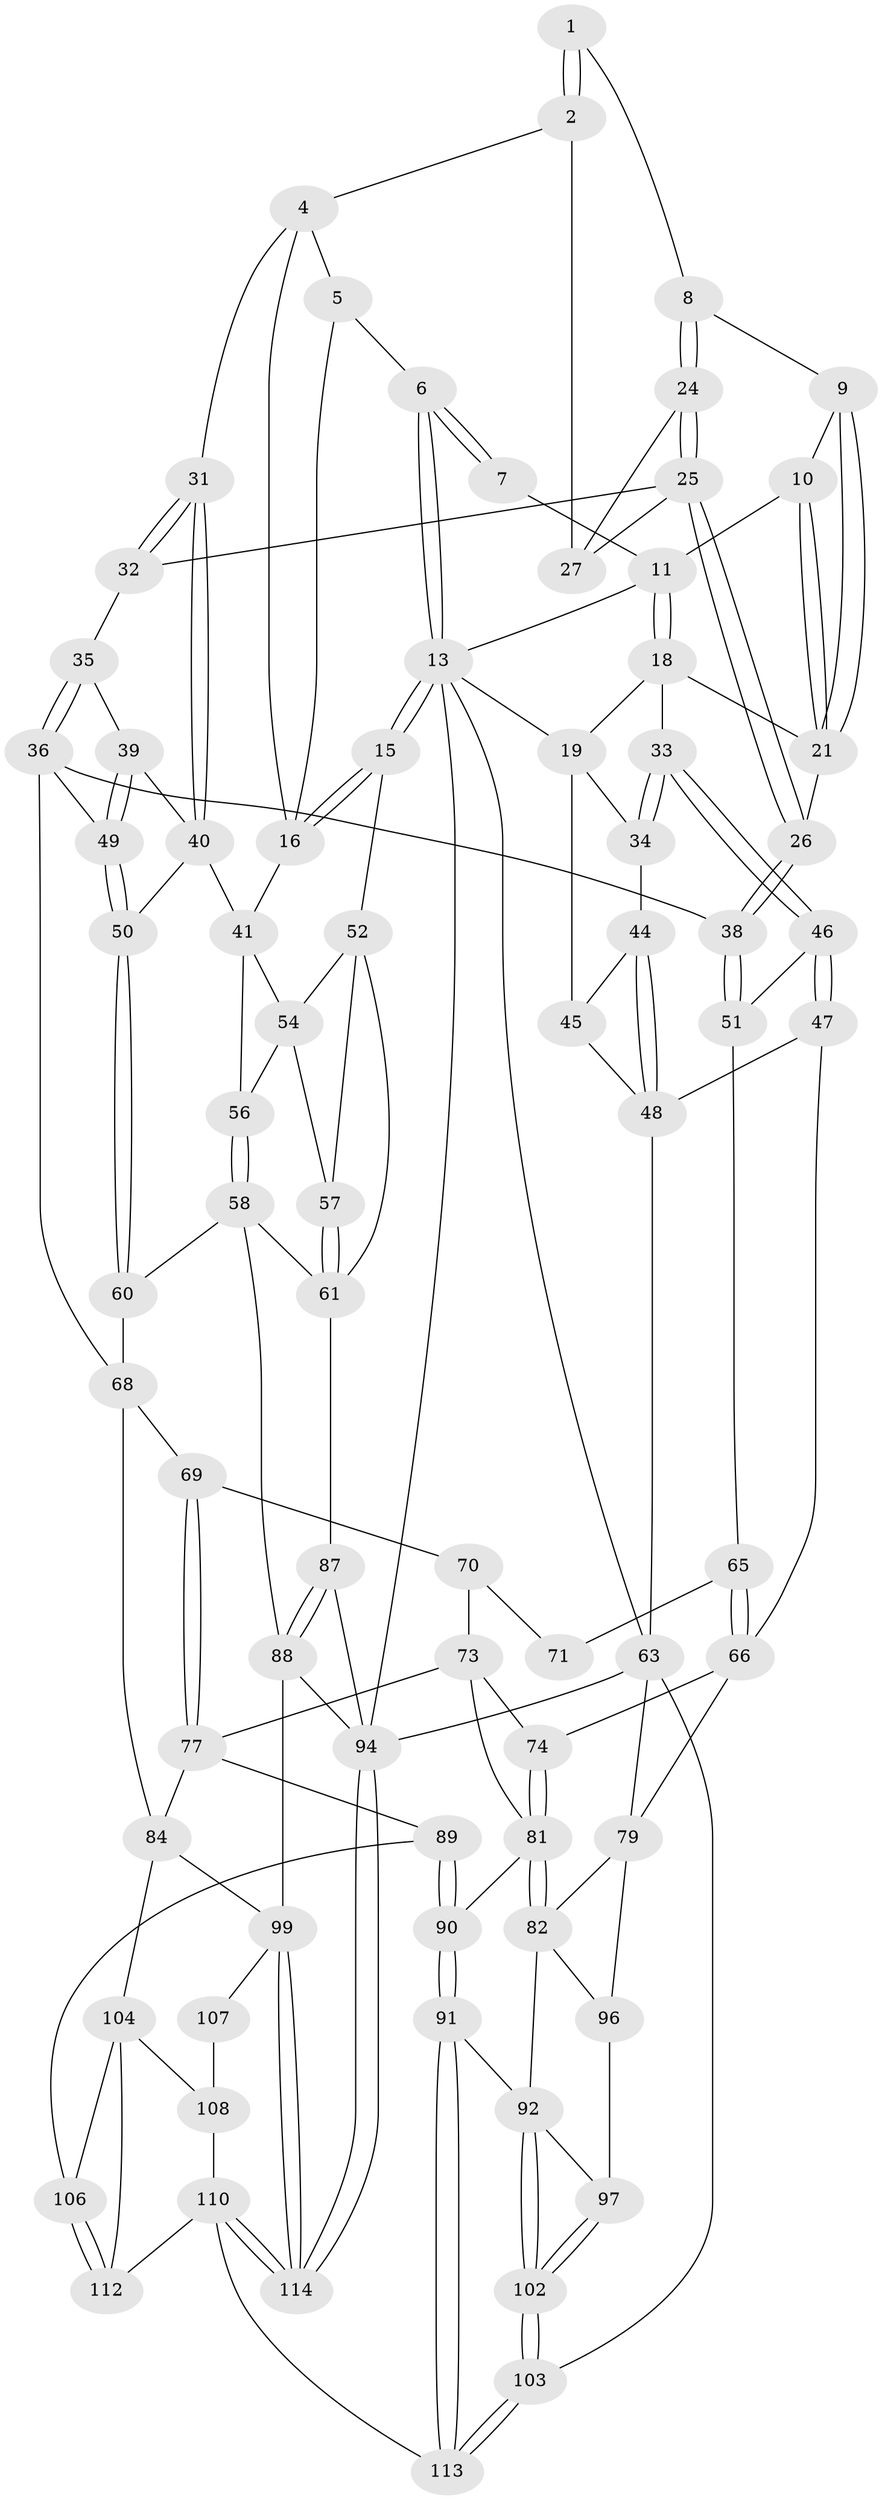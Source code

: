 // Generated by graph-tools (version 1.1) at 2025/52/02/27/25 19:52:40]
// undirected, 79 vertices, 175 edges
graph export_dot {
graph [start="1"]
  node [color=gray90,style=filled];
  1 [pos="+0.6679241927643726+0"];
  2 [pos="+0.7516100608128515+0.13232610546565554",super="+3"];
  4 [pos="+0.7821248490824118+0.1581031042397261",super="+30"];
  5 [pos="+0.9515586680780013+0"];
  6 [pos="+1+0"];
  7 [pos="+0.6335982067027218+0"];
  8 [pos="+0.5789638212056454+0.1449158291008601"];
  9 [pos="+0.5485158168903292+0.14326698978180188"];
  10 [pos="+0.3961508503950965+0.03159339500765291"];
  11 [pos="+0.38700371328051986+0.01812637635904902",super="+12"];
  13 [pos="+1+0",super="+14"];
  15 [pos="+1+0.2554135327026839"];
  16 [pos="+0.9915091704817278+0.2700591739041279",super="+17"];
  18 [pos="+0.28737130445007175+0.1772606667849009",super="+23"];
  19 [pos="+0.09448230449023187+0.17318922305237777",super="+20"];
  21 [pos="+0.4725924593799756+0.2676226359806338",super="+22"];
  24 [pos="+0.5813803647047285+0.14853608494446677"];
  25 [pos="+0.5949448727114195+0.27873295033169476",super="+29"];
  26 [pos="+0.4757105233807853+0.3492226992695857"];
  27 [pos="+0.6230924596883606+0.1618270566154861",super="+28"];
  31 [pos="+0.8022514934457744+0.3221523766659291"];
  32 [pos="+0.6596765819108485+0.28507076389535374"];
  33 [pos="+0.23537506294332247+0.35352661555575543"];
  34 [pos="+0.1497076788748118+0.30076037468263134"];
  35 [pos="+0.6618781756699937+0.2909975721787481"];
  36 [pos="+0.6386744884624002+0.4700368146166147",super="+37"];
  38 [pos="+0.48632806513542537+0.4178571273531173"];
  39 [pos="+0.7099885017036587+0.38339687232372327"];
  40 [pos="+0.8009942606118936+0.3282458633506156",super="+43"];
  41 [pos="+0.9117273965479367+0.43733739572825786",super="+42"];
  44 [pos="+0.092823756684138+0.36557680555041144"];
  45 [pos="+0+0.16865935852572764"];
  46 [pos="+0.22041471044976804+0.4482136885188986"];
  47 [pos="+0.13983508336945283+0.5178006831555614"];
  48 [pos="+0.0878815196339574+0.4731172851266839",super="+62"];
  49 [pos="+0.6712254779329264+0.47641800114379534"];
  50 [pos="+0.7300737533306678+0.5231132531253287"];
  51 [pos="+0.34711264051899043+0.48835548078875013"];
  52 [pos="+1+0.4946794635429214",super="+53"];
  54 [pos="+0.9596582949620275+0.4611755493127326",super="+55"];
  56 [pos="+0.9084934354881842+0.5553419379283296"];
  57 [pos="+0.9873455001835292+0.5355909219389906"];
  58 [pos="+0.9097104936066225+0.630515794565616",super="+59"];
  60 [pos="+0.7489747707110167+0.6344937148815936"];
  61 [pos="+0.9108245473275518+0.630516162319131",super="+76"];
  63 [pos="+0+0.7629833272473293",super="+64"];
  65 [pos="+0.34536438265010083+0.49715075255228436"];
  66 [pos="+0.2651183425298283+0.5916839444231969",super="+67"];
  68 [pos="+0.5068795897793272+0.5624783629274019",super="+75"];
  69 [pos="+0.44087022893914835+0.5939040794756795"];
  70 [pos="+0.415744177717753+0.5943825470074574",super="+72"];
  71 [pos="+0.3522043867971992+0.5422264568964344"];
  73 [pos="+0.33664275417705003+0.6274524749404747",super="+78"];
  74 [pos="+0.27199583138805006+0.6021268602176663"];
  77 [pos="+0.38748215391452256+0.6957493438525384",super="+85"];
  79 [pos="+0.09341140848797468+0.6376883761248602",super="+80"];
  81 [pos="+0.2326123486496298+0.7012051518489627",super="+86"];
  82 [pos="+0.2050886982814161+0.7110582897826192",super="+83"];
  84 [pos="+0.5636127016083254+0.7339218316874351",super="+101"];
  87 [pos="+1+0.6930372994162218"];
  88 [pos="+0.8442902943950997+0.7909097127873554",super="+98"];
  89 [pos="+0.41020307431710346+0.8267844908108528"];
  90 [pos="+0.3945174636017589+0.8346346041613119"];
  91 [pos="+0.39088530365052065+0.8377589614670602"];
  92 [pos="+0.3137393230890923+0.8642163594105844",super="+93"];
  94 [pos="+1+1",super="+95"];
  96 [pos="+0.11964828009255297+0.8111695961054285"];
  97 [pos="+0.1437673104579123+0.8307002370357076"];
  99 [pos="+0.8296913784426493+0.8430421736469689",super="+100"];
  102 [pos="+0.1256273347116541+1"];
  103 [pos="+0+1"];
  104 [pos="+0.6144033276496501+0.8770832970400814",super="+105"];
  106 [pos="+0.47234890922987993+0.8964493871018643"];
  107 [pos="+0.795758085747621+0.8742782123697824"];
  108 [pos="+0.6648436558109019+0.922870546924154",super="+109"];
  110 [pos="+0.6913291666173776+1",super="+111"];
  112 [pos="+0.5845448895853299+1"];
  113 [pos="+0.4128670419116157+1"];
  114 [pos="+1+1"];
  1 -- 2;
  1 -- 2;
  1 -- 8;
  2 -- 27 [weight=2];
  2 -- 4;
  4 -- 5;
  4 -- 31;
  4 -- 16;
  5 -- 6;
  5 -- 16;
  6 -- 7;
  6 -- 7;
  6 -- 13;
  6 -- 13;
  7 -- 11;
  8 -- 9;
  8 -- 24;
  8 -- 24;
  9 -- 10;
  9 -- 21;
  9 -- 21;
  10 -- 11;
  10 -- 21;
  10 -- 21;
  11 -- 18;
  11 -- 18;
  11 -- 13;
  13 -- 15;
  13 -- 15;
  13 -- 94;
  13 -- 19;
  13 -- 63;
  15 -- 16;
  15 -- 16;
  15 -- 52;
  16 -- 41;
  18 -- 19;
  18 -- 33;
  18 -- 21;
  19 -- 34;
  19 -- 45;
  21 -- 26;
  24 -- 25;
  24 -- 25;
  24 -- 27;
  25 -- 26;
  25 -- 26;
  25 -- 32;
  25 -- 27;
  26 -- 38;
  26 -- 38;
  31 -- 32;
  31 -- 32;
  31 -- 40;
  31 -- 40;
  32 -- 35;
  33 -- 34;
  33 -- 34;
  33 -- 46;
  33 -- 46;
  34 -- 44;
  35 -- 36;
  35 -- 36;
  35 -- 39;
  36 -- 49;
  36 -- 38;
  36 -- 68;
  38 -- 51;
  38 -- 51;
  39 -- 40;
  39 -- 49;
  39 -- 49;
  40 -- 50;
  40 -- 41;
  41 -- 54;
  41 -- 56;
  44 -- 45;
  44 -- 48;
  44 -- 48;
  45 -- 48;
  46 -- 47;
  46 -- 47;
  46 -- 51;
  47 -- 48;
  47 -- 66;
  48 -- 63;
  49 -- 50;
  49 -- 50;
  50 -- 60;
  50 -- 60;
  51 -- 65;
  52 -- 57;
  52 -- 54;
  52 -- 61;
  54 -- 56;
  54 -- 57;
  56 -- 58;
  56 -- 58;
  57 -- 61;
  57 -- 61;
  58 -- 61;
  58 -- 88;
  58 -- 60;
  60 -- 68;
  61 -- 87;
  63 -- 79;
  63 -- 103;
  63 -- 94;
  65 -- 66;
  65 -- 66;
  65 -- 71;
  66 -- 74;
  66 -- 79;
  68 -- 69;
  68 -- 84;
  69 -- 70;
  69 -- 77;
  69 -- 77;
  70 -- 71 [weight=2];
  70 -- 73;
  73 -- 74;
  73 -- 81;
  73 -- 77;
  74 -- 81;
  74 -- 81;
  77 -- 89;
  77 -- 84;
  79 -- 96;
  79 -- 82;
  81 -- 82;
  81 -- 82;
  81 -- 90;
  82 -- 92;
  82 -- 96;
  84 -- 104;
  84 -- 99;
  87 -- 88;
  87 -- 88;
  87 -- 94;
  88 -- 99;
  88 -- 94;
  89 -- 90;
  89 -- 90;
  89 -- 106;
  90 -- 91;
  90 -- 91;
  91 -- 92;
  91 -- 113;
  91 -- 113;
  92 -- 102;
  92 -- 102;
  92 -- 97;
  94 -- 114;
  94 -- 114;
  96 -- 97;
  97 -- 102;
  97 -- 102;
  99 -- 114;
  99 -- 114;
  99 -- 107;
  102 -- 103;
  102 -- 103;
  103 -- 113;
  103 -- 113;
  104 -- 108;
  104 -- 106;
  104 -- 112;
  106 -- 112;
  106 -- 112;
  107 -- 108 [weight=2];
  108 -- 110;
  110 -- 114;
  110 -- 114;
  110 -- 112;
  110 -- 113;
}
